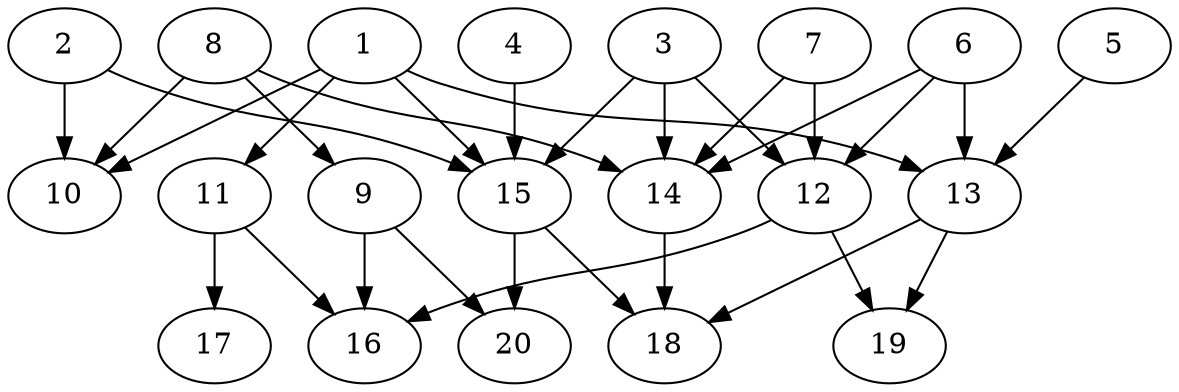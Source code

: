 // DAG automatically generated by daggen at Thu Oct  3 13:58:42 2019
// ./daggen --dot -n 20 --ccr 0.5 --fat 0.7 --regular 0.7 --density 0.5 --mindata 5242880 --maxdata 52428800 
digraph G {
  1 [size="91168768", alpha="0.02", expect_size="45584384"] 
  1 -> 10 [size ="45584384"]
  1 -> 11 [size ="45584384"]
  1 -> 13 [size ="45584384"]
  1 -> 15 [size ="45584384"]
  2 [size="87435264", alpha="0.05", expect_size="43717632"] 
  2 -> 10 [size ="43717632"]
  2 -> 15 [size ="43717632"]
  3 [size="32432128", alpha="0.15", expect_size="16216064"] 
  3 -> 12 [size ="16216064"]
  3 -> 14 [size ="16216064"]
  3 -> 15 [size ="16216064"]
  4 [size="47876096", alpha="0.11", expect_size="23938048"] 
  4 -> 15 [size ="23938048"]
  5 [size="84664320", alpha="0.12", expect_size="42332160"] 
  5 -> 13 [size ="42332160"]
  6 [size="92243968", alpha="0.18", expect_size="46121984"] 
  6 -> 12 [size ="46121984"]
  6 -> 13 [size ="46121984"]
  6 -> 14 [size ="46121984"]
  7 [size="24850432", alpha="0.18", expect_size="12425216"] 
  7 -> 12 [size ="12425216"]
  7 -> 14 [size ="12425216"]
  8 [size="42577920", alpha="0.08", expect_size="21288960"] 
  8 -> 9 [size ="21288960"]
  8 -> 10 [size ="21288960"]
  8 -> 14 [size ="21288960"]
  9 [size="26816512", alpha="0.11", expect_size="13408256"] 
  9 -> 16 [size ="13408256"]
  9 -> 20 [size ="13408256"]
  10 [size="30111744", alpha="0.18", expect_size="15055872"] 
  11 [size="71520256", alpha="0.09", expect_size="35760128"] 
  11 -> 16 [size ="35760128"]
  11 -> 17 [size ="35760128"]
  12 [size="81944576", alpha="0.06", expect_size="40972288"] 
  12 -> 16 [size ="40972288"]
  12 -> 19 [size ="40972288"]
  13 [size="11286528", alpha="0.15", expect_size="5643264"] 
  13 -> 18 [size ="5643264"]
  13 -> 19 [size ="5643264"]
  14 [size="82339840", alpha="0.18", expect_size="41169920"] 
  14 -> 18 [size ="41169920"]
  15 [size="41361408", alpha="0.04", expect_size="20680704"] 
  15 -> 18 [size ="20680704"]
  15 -> 20 [size ="20680704"]
  16 [size="98394112", alpha="0.20", expect_size="49197056"] 
  17 [size="86695936", alpha="0.05", expect_size="43347968"] 
  18 [size="76292096", alpha="0.15", expect_size="38146048"] 
  19 [size="18776064", alpha="0.19", expect_size="9388032"] 
  20 [size="69228544", alpha="0.13", expect_size="34614272"] 
}
